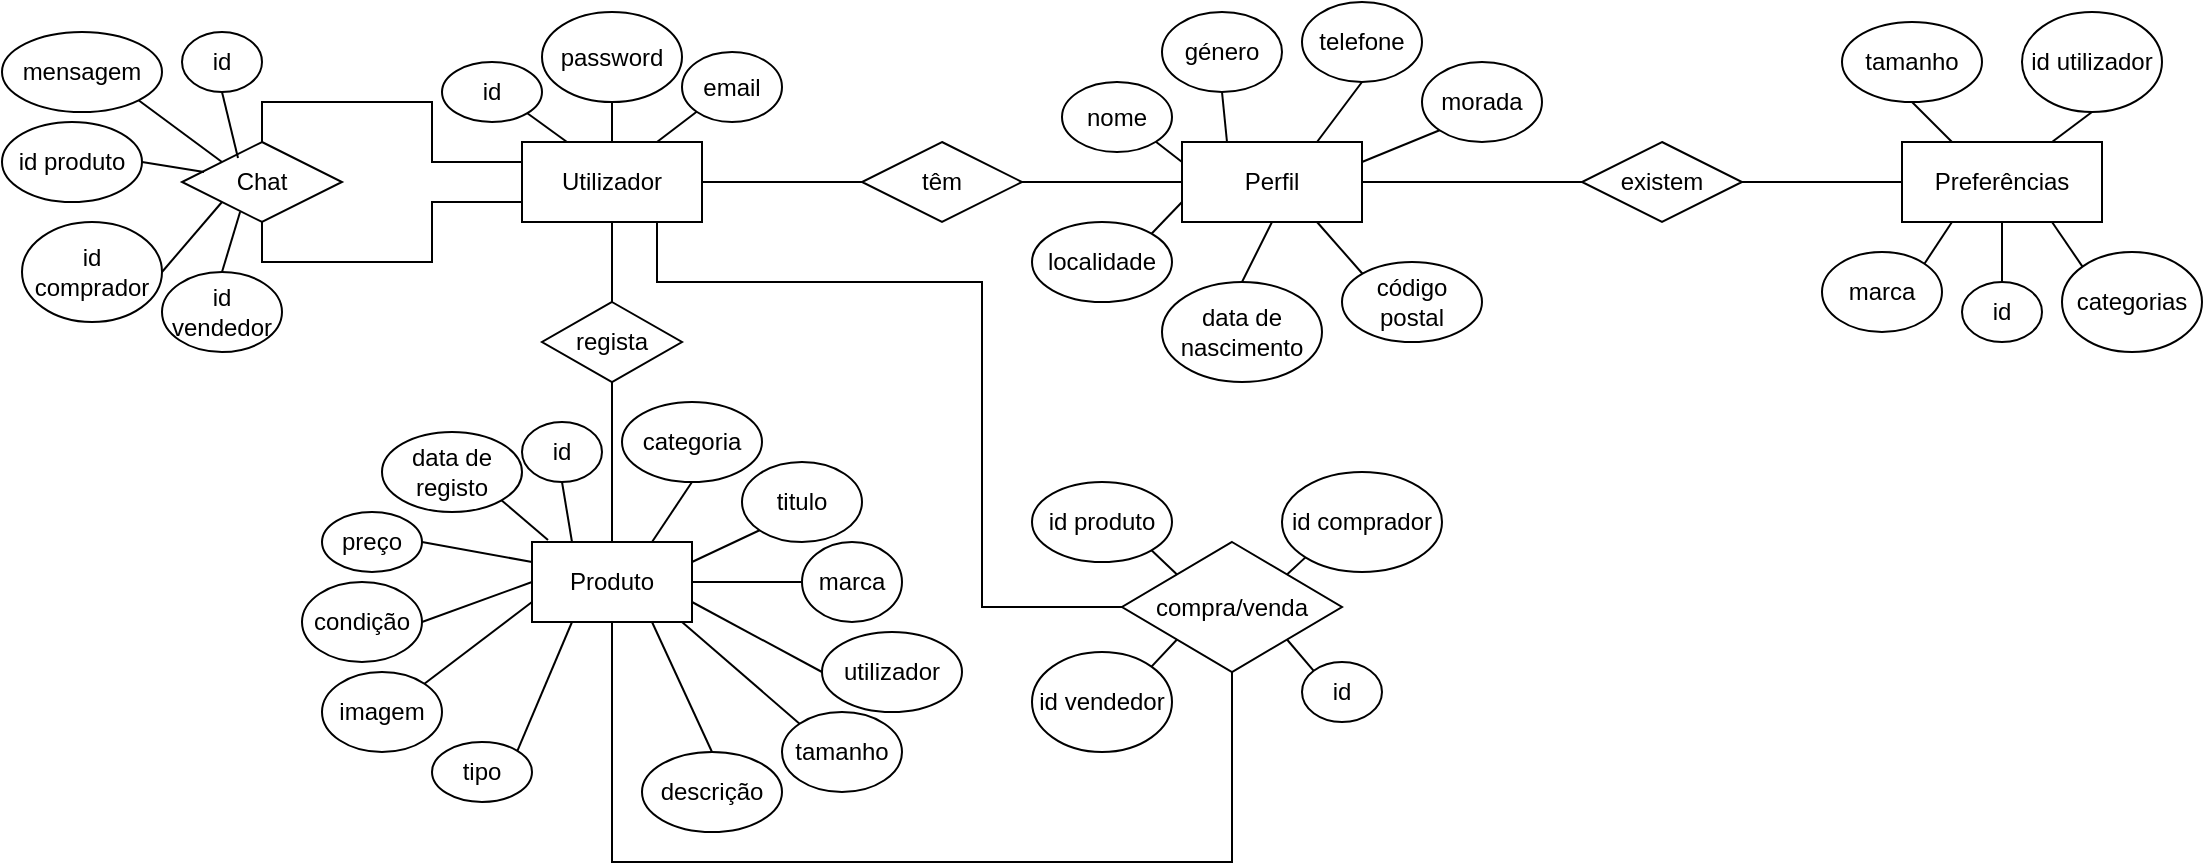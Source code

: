 <mxfile version="20.5.1" type="device"><diagram id="Ak389r3zQy-dvjNtyIXb" name="Page-1"><mxGraphModel dx="910" dy="471" grid="1" gridSize="10" guides="1" tooltips="1" connect="1" arrows="1" fold="1" page="1" pageScale="1" pageWidth="827" pageHeight="1169" math="0" shadow="0"><root><mxCell id="0"/><mxCell id="1" parent="0"/><mxCell id="V1eNRvJfQalxOvNnDsc1-13" style="edgeStyle=none;rounded=0;orthogonalLoop=1;jettySize=auto;html=1;exitX=1;exitY=0.5;exitDx=0;exitDy=0;entryX=0;entryY=0.5;entryDx=0;entryDy=0;endArrow=none;endFill=0;" edge="1" parent="1" source="V1eNRvJfQalxOvNnDsc1-1" target="V1eNRvJfQalxOvNnDsc1-12"><mxGeometry relative="1" as="geometry"/></mxCell><mxCell id="V1eNRvJfQalxOvNnDsc1-51" style="edgeStyle=none;rounded=0;orthogonalLoop=1;jettySize=auto;html=1;exitX=0.5;exitY=1;exitDx=0;exitDy=0;entryX=0.5;entryY=0;entryDx=0;entryDy=0;endArrow=none;endFill=0;" edge="1" parent="1" source="V1eNRvJfQalxOvNnDsc1-1" target="V1eNRvJfQalxOvNnDsc1-50"><mxGeometry relative="1" as="geometry"/></mxCell><mxCell id="V1eNRvJfQalxOvNnDsc1-98" style="edgeStyle=orthogonalEdgeStyle;rounded=0;orthogonalLoop=1;jettySize=auto;html=1;exitX=0.75;exitY=1;exitDx=0;exitDy=0;entryX=0;entryY=0.5;entryDx=0;entryDy=0;endArrow=none;endFill=0;" edge="1" parent="1" source="V1eNRvJfQalxOvNnDsc1-1" target="V1eNRvJfQalxOvNnDsc1-97"><mxGeometry relative="1" as="geometry"><Array as="points"><mxPoint x="418" y="340"/><mxPoint x="580" y="340"/><mxPoint x="580" y="503"/></Array></mxGeometry></mxCell><mxCell id="V1eNRvJfQalxOvNnDsc1-1" value="Utilizador" style="rounded=0;whiteSpace=wrap;html=1;" vertex="1" parent="1"><mxGeometry x="350" y="270" width="90" height="40" as="geometry"/></mxCell><mxCell id="V1eNRvJfQalxOvNnDsc1-49" style="edgeStyle=none;rounded=0;orthogonalLoop=1;jettySize=auto;html=1;exitX=0;exitY=1;exitDx=0;exitDy=0;entryX=0.75;entryY=0;entryDx=0;entryDy=0;endArrow=none;endFill=0;" edge="1" parent="1" source="V1eNRvJfQalxOvNnDsc1-2" target="V1eNRvJfQalxOvNnDsc1-1"><mxGeometry relative="1" as="geometry"/></mxCell><mxCell id="V1eNRvJfQalxOvNnDsc1-2" value="email" style="ellipse;whiteSpace=wrap;html=1;" vertex="1" parent="1"><mxGeometry x="430" y="225" width="50" height="35" as="geometry"/></mxCell><mxCell id="V1eNRvJfQalxOvNnDsc1-47" style="edgeStyle=none;rounded=0;orthogonalLoop=1;jettySize=auto;html=1;exitX=0.5;exitY=1;exitDx=0;exitDy=0;entryX=0.5;entryY=0;entryDx=0;entryDy=0;endArrow=none;endFill=0;" edge="1" parent="1" source="V1eNRvJfQalxOvNnDsc1-3" target="V1eNRvJfQalxOvNnDsc1-1"><mxGeometry relative="1" as="geometry"/></mxCell><mxCell id="V1eNRvJfQalxOvNnDsc1-3" value="password" style="ellipse;whiteSpace=wrap;html=1;" vertex="1" parent="1"><mxGeometry x="360" y="205" width="70" height="45" as="geometry"/></mxCell><mxCell id="V1eNRvJfQalxOvNnDsc1-15" style="edgeStyle=none;rounded=0;orthogonalLoop=1;jettySize=auto;html=1;exitX=1;exitY=0.5;exitDx=0;exitDy=0;entryX=0;entryY=0.5;entryDx=0;entryDy=0;endArrow=none;endFill=0;" edge="1" parent="1" source="V1eNRvJfQalxOvNnDsc1-12" target="V1eNRvJfQalxOvNnDsc1-14"><mxGeometry relative="1" as="geometry"/></mxCell><mxCell id="V1eNRvJfQalxOvNnDsc1-12" value="têm" style="rhombus;whiteSpace=wrap;html=1;" vertex="1" parent="1"><mxGeometry x="520" y="270" width="80" height="40" as="geometry"/></mxCell><mxCell id="V1eNRvJfQalxOvNnDsc1-14" value="Perfil" style="rounded=0;whiteSpace=wrap;html=1;" vertex="1" parent="1"><mxGeometry x="680" y="270" width="90" height="40" as="geometry"/></mxCell><mxCell id="V1eNRvJfQalxOvNnDsc1-23" style="edgeStyle=none;rounded=0;orthogonalLoop=1;jettySize=auto;html=1;exitX=1;exitY=1;exitDx=0;exitDy=0;entryX=0;entryY=0.25;entryDx=0;entryDy=0;endArrow=none;endFill=0;" edge="1" parent="1" source="V1eNRvJfQalxOvNnDsc1-16" target="V1eNRvJfQalxOvNnDsc1-14"><mxGeometry relative="1" as="geometry"/></mxCell><mxCell id="V1eNRvJfQalxOvNnDsc1-16" value="nome" style="ellipse;whiteSpace=wrap;html=1;" vertex="1" parent="1"><mxGeometry x="620" y="240" width="55" height="35" as="geometry"/></mxCell><mxCell id="V1eNRvJfQalxOvNnDsc1-28" style="edgeStyle=none;rounded=0;orthogonalLoop=1;jettySize=auto;html=1;exitX=0.5;exitY=0;exitDx=0;exitDy=0;entryX=0.5;entryY=1;entryDx=0;entryDy=0;endArrow=none;endFill=0;" edge="1" parent="1" source="V1eNRvJfQalxOvNnDsc1-17" target="V1eNRvJfQalxOvNnDsc1-14"><mxGeometry relative="1" as="geometry"/></mxCell><mxCell id="V1eNRvJfQalxOvNnDsc1-17" value="data de nascimento" style="ellipse;whiteSpace=wrap;html=1;" vertex="1" parent="1"><mxGeometry x="670" y="340" width="80" height="50" as="geometry"/></mxCell><mxCell id="V1eNRvJfQalxOvNnDsc1-24" style="edgeStyle=none;rounded=0;orthogonalLoop=1;jettySize=auto;html=1;exitX=0.5;exitY=1;exitDx=0;exitDy=0;entryX=0.25;entryY=0;entryDx=0;entryDy=0;endArrow=none;endFill=0;" edge="1" parent="1" source="V1eNRvJfQalxOvNnDsc1-18" target="V1eNRvJfQalxOvNnDsc1-14"><mxGeometry relative="1" as="geometry"/></mxCell><mxCell id="V1eNRvJfQalxOvNnDsc1-18" value="género" style="ellipse;whiteSpace=wrap;html=1;" vertex="1" parent="1"><mxGeometry x="670" y="205" width="60" height="40" as="geometry"/></mxCell><mxCell id="V1eNRvJfQalxOvNnDsc1-26" style="edgeStyle=none;rounded=0;orthogonalLoop=1;jettySize=auto;html=1;exitX=0;exitY=1;exitDx=0;exitDy=0;entryX=1;entryY=0.25;entryDx=0;entryDy=0;endArrow=none;endFill=0;" edge="1" parent="1" source="V1eNRvJfQalxOvNnDsc1-19" target="V1eNRvJfQalxOvNnDsc1-14"><mxGeometry relative="1" as="geometry"/></mxCell><mxCell id="V1eNRvJfQalxOvNnDsc1-19" value="morada" style="ellipse;whiteSpace=wrap;html=1;" vertex="1" parent="1"><mxGeometry x="800" y="230" width="60" height="40" as="geometry"/></mxCell><mxCell id="V1eNRvJfQalxOvNnDsc1-27" style="edgeStyle=none;rounded=0;orthogonalLoop=1;jettySize=auto;html=1;exitX=1;exitY=0;exitDx=0;exitDy=0;entryX=0;entryY=0.75;entryDx=0;entryDy=0;endArrow=none;endFill=0;" edge="1" parent="1" source="V1eNRvJfQalxOvNnDsc1-20" target="V1eNRvJfQalxOvNnDsc1-14"><mxGeometry relative="1" as="geometry"/></mxCell><mxCell id="V1eNRvJfQalxOvNnDsc1-20" value="localidade" style="ellipse;whiteSpace=wrap;html=1;" vertex="1" parent="1"><mxGeometry x="605" y="310" width="70" height="40" as="geometry"/></mxCell><mxCell id="V1eNRvJfQalxOvNnDsc1-29" style="edgeStyle=none;rounded=0;orthogonalLoop=1;jettySize=auto;html=1;exitX=0;exitY=0;exitDx=0;exitDy=0;entryX=0.75;entryY=1;entryDx=0;entryDy=0;endArrow=none;endFill=0;" edge="1" parent="1" source="V1eNRvJfQalxOvNnDsc1-21" target="V1eNRvJfQalxOvNnDsc1-14"><mxGeometry relative="1" as="geometry"/></mxCell><mxCell id="V1eNRvJfQalxOvNnDsc1-21" value="código postal" style="ellipse;whiteSpace=wrap;html=1;" vertex="1" parent="1"><mxGeometry x="760" y="330" width="70" height="40" as="geometry"/></mxCell><mxCell id="V1eNRvJfQalxOvNnDsc1-25" style="edgeStyle=none;rounded=0;orthogonalLoop=1;jettySize=auto;html=1;exitX=0.5;exitY=1;exitDx=0;exitDy=0;entryX=0.75;entryY=0;entryDx=0;entryDy=0;endArrow=none;endFill=0;" edge="1" parent="1" source="V1eNRvJfQalxOvNnDsc1-22" target="V1eNRvJfQalxOvNnDsc1-14"><mxGeometry relative="1" as="geometry"/></mxCell><mxCell id="V1eNRvJfQalxOvNnDsc1-22" value="telefone" style="ellipse;whiteSpace=wrap;html=1;" vertex="1" parent="1"><mxGeometry x="740" y="200" width="60" height="40" as="geometry"/></mxCell><mxCell id="V1eNRvJfQalxOvNnDsc1-31" style="edgeStyle=none;rounded=0;orthogonalLoop=1;jettySize=auto;html=1;exitX=0;exitY=0.5;exitDx=0;exitDy=0;entryX=1;entryY=0.5;entryDx=0;entryDy=0;endArrow=none;endFill=0;" edge="1" parent="1" source="V1eNRvJfQalxOvNnDsc1-30" target="V1eNRvJfQalxOvNnDsc1-14"><mxGeometry relative="1" as="geometry"/></mxCell><mxCell id="V1eNRvJfQalxOvNnDsc1-45" style="edgeStyle=none;rounded=0;orthogonalLoop=1;jettySize=auto;html=1;exitX=1;exitY=0.5;exitDx=0;exitDy=0;entryX=0;entryY=0.5;entryDx=0;entryDy=0;endArrow=none;endFill=0;" edge="1" parent="1" source="V1eNRvJfQalxOvNnDsc1-30" target="V1eNRvJfQalxOvNnDsc1-32"><mxGeometry relative="1" as="geometry"/></mxCell><mxCell id="V1eNRvJfQalxOvNnDsc1-30" value="existem" style="rhombus;whiteSpace=wrap;html=1;" vertex="1" parent="1"><mxGeometry x="880" y="270" width="80" height="40" as="geometry"/></mxCell><mxCell id="V1eNRvJfQalxOvNnDsc1-32" value="Preferências" style="rounded=0;whiteSpace=wrap;html=1;" vertex="1" parent="1"><mxGeometry x="1040" y="270" width="100" height="40" as="geometry"/></mxCell><mxCell id="V1eNRvJfQalxOvNnDsc1-43" style="edgeStyle=none;rounded=0;orthogonalLoop=1;jettySize=auto;html=1;exitX=0.5;exitY=0;exitDx=0;exitDy=0;entryX=0.5;entryY=1;entryDx=0;entryDy=0;endArrow=none;endFill=0;" edge="1" parent="1" source="V1eNRvJfQalxOvNnDsc1-33" target="V1eNRvJfQalxOvNnDsc1-32"><mxGeometry relative="1" as="geometry"/></mxCell><mxCell id="V1eNRvJfQalxOvNnDsc1-33" value="id" style="ellipse;whiteSpace=wrap;html=1;" vertex="1" parent="1"><mxGeometry x="1070" y="340" width="40" height="30" as="geometry"/></mxCell><mxCell id="V1eNRvJfQalxOvNnDsc1-41" style="edgeStyle=none;rounded=0;orthogonalLoop=1;jettySize=auto;html=1;exitX=0.5;exitY=1;exitDx=0;exitDy=0;entryX=0.75;entryY=0;entryDx=0;entryDy=0;endArrow=none;endFill=0;" edge="1" parent="1" source="V1eNRvJfQalxOvNnDsc1-34" target="V1eNRvJfQalxOvNnDsc1-32"><mxGeometry relative="1" as="geometry"/></mxCell><mxCell id="V1eNRvJfQalxOvNnDsc1-34" value="id utilizador" style="ellipse;whiteSpace=wrap;html=1;" vertex="1" parent="1"><mxGeometry x="1100" y="205" width="70" height="50" as="geometry"/></mxCell><mxCell id="V1eNRvJfQalxOvNnDsc1-48" style="edgeStyle=none;rounded=0;orthogonalLoop=1;jettySize=auto;html=1;exitX=1;exitY=1;exitDx=0;exitDy=0;entryX=0.25;entryY=0;entryDx=0;entryDy=0;endArrow=none;endFill=0;" edge="1" parent="1" source="V1eNRvJfQalxOvNnDsc1-35" target="V1eNRvJfQalxOvNnDsc1-1"><mxGeometry relative="1" as="geometry"/></mxCell><mxCell id="V1eNRvJfQalxOvNnDsc1-35" value="id" style="ellipse;whiteSpace=wrap;html=1;" vertex="1" parent="1"><mxGeometry x="310" y="230" width="50" height="30" as="geometry"/></mxCell><mxCell id="V1eNRvJfQalxOvNnDsc1-44" style="edgeStyle=none;rounded=0;orthogonalLoop=1;jettySize=auto;html=1;exitX=0;exitY=0;exitDx=0;exitDy=0;entryX=0.75;entryY=1;entryDx=0;entryDy=0;endArrow=none;endFill=0;" edge="1" parent="1" source="V1eNRvJfQalxOvNnDsc1-37" target="V1eNRvJfQalxOvNnDsc1-32"><mxGeometry relative="1" as="geometry"/></mxCell><mxCell id="V1eNRvJfQalxOvNnDsc1-37" value="categorias" style="ellipse;whiteSpace=wrap;html=1;" vertex="1" parent="1"><mxGeometry x="1120" y="325" width="70" height="50" as="geometry"/></mxCell><mxCell id="V1eNRvJfQalxOvNnDsc1-40" style="edgeStyle=none;rounded=0;orthogonalLoop=1;jettySize=auto;html=1;exitX=0.5;exitY=1;exitDx=0;exitDy=0;entryX=0.25;entryY=0;entryDx=0;entryDy=0;endArrow=none;endFill=0;" edge="1" parent="1" source="V1eNRvJfQalxOvNnDsc1-38" target="V1eNRvJfQalxOvNnDsc1-32"><mxGeometry relative="1" as="geometry"/></mxCell><mxCell id="V1eNRvJfQalxOvNnDsc1-38" value="tamanho" style="ellipse;whiteSpace=wrap;html=1;" vertex="1" parent="1"><mxGeometry x="1010" y="210" width="70" height="40" as="geometry"/></mxCell><mxCell id="V1eNRvJfQalxOvNnDsc1-42" style="edgeStyle=none;rounded=0;orthogonalLoop=1;jettySize=auto;html=1;exitX=1;exitY=0;exitDx=0;exitDy=0;entryX=0.25;entryY=1;entryDx=0;entryDy=0;endArrow=none;endFill=0;" edge="1" parent="1" source="V1eNRvJfQalxOvNnDsc1-39" target="V1eNRvJfQalxOvNnDsc1-32"><mxGeometry relative="1" as="geometry"/></mxCell><mxCell id="V1eNRvJfQalxOvNnDsc1-39" value="marca" style="ellipse;whiteSpace=wrap;html=1;" vertex="1" parent="1"><mxGeometry x="1000" y="325" width="60" height="40" as="geometry"/></mxCell><mxCell id="V1eNRvJfQalxOvNnDsc1-53" style="edgeStyle=none;rounded=0;orthogonalLoop=1;jettySize=auto;html=1;exitX=0.5;exitY=1;exitDx=0;exitDy=0;entryX=0.5;entryY=0;entryDx=0;entryDy=0;endArrow=none;endFill=0;" edge="1" parent="1" source="V1eNRvJfQalxOvNnDsc1-50" target="V1eNRvJfQalxOvNnDsc1-52"><mxGeometry relative="1" as="geometry"/></mxCell><mxCell id="V1eNRvJfQalxOvNnDsc1-50" value="regista" style="rhombus;whiteSpace=wrap;html=1;" vertex="1" parent="1"><mxGeometry x="360" y="350" width="70" height="40" as="geometry"/></mxCell><mxCell id="V1eNRvJfQalxOvNnDsc1-52" value="Produto" style="rounded=0;whiteSpace=wrap;html=1;" vertex="1" parent="1"><mxGeometry x="355" y="470" width="80" height="40" as="geometry"/></mxCell><mxCell id="V1eNRvJfQalxOvNnDsc1-66" style="edgeStyle=none;rounded=0;orthogonalLoop=1;jettySize=auto;html=1;exitX=0.5;exitY=1;exitDx=0;exitDy=0;entryX=0.25;entryY=0;entryDx=0;entryDy=0;endArrow=none;endFill=0;" edge="1" parent="1" source="V1eNRvJfQalxOvNnDsc1-54" target="V1eNRvJfQalxOvNnDsc1-52"><mxGeometry relative="1" as="geometry"/></mxCell><mxCell id="V1eNRvJfQalxOvNnDsc1-54" value="id" style="ellipse;whiteSpace=wrap;html=1;" vertex="1" parent="1"><mxGeometry x="350" y="410" width="40" height="30" as="geometry"/></mxCell><mxCell id="V1eNRvJfQalxOvNnDsc1-116" style="edgeStyle=none;rounded=0;orthogonalLoop=1;jettySize=auto;html=1;exitX=0;exitY=0.5;exitDx=0;exitDy=0;entryX=1;entryY=0.75;entryDx=0;entryDy=0;endArrow=none;endFill=0;" edge="1" parent="1" source="V1eNRvJfQalxOvNnDsc1-55" target="V1eNRvJfQalxOvNnDsc1-52"><mxGeometry relative="1" as="geometry"/></mxCell><mxCell id="V1eNRvJfQalxOvNnDsc1-55" value="utilizador" style="ellipse;whiteSpace=wrap;html=1;" vertex="1" parent="1"><mxGeometry x="500" y="515" width="70" height="40" as="geometry"/></mxCell><mxCell id="V1eNRvJfQalxOvNnDsc1-114" style="edgeStyle=none;rounded=0;orthogonalLoop=1;jettySize=auto;html=1;exitX=0;exitY=1;exitDx=0;exitDy=0;entryX=1;entryY=0.25;entryDx=0;entryDy=0;endArrow=none;endFill=0;" edge="1" parent="1" source="V1eNRvJfQalxOvNnDsc1-56" target="V1eNRvJfQalxOvNnDsc1-52"><mxGeometry relative="1" as="geometry"/></mxCell><mxCell id="V1eNRvJfQalxOvNnDsc1-56" value="titulo" style="ellipse;whiteSpace=wrap;html=1;" vertex="1" parent="1"><mxGeometry x="460" y="430" width="60" height="40" as="geometry"/></mxCell><mxCell id="V1eNRvJfQalxOvNnDsc1-118" style="edgeStyle=none;rounded=0;orthogonalLoop=1;jettySize=auto;html=1;exitX=0.5;exitY=0;exitDx=0;exitDy=0;entryX=0.75;entryY=1;entryDx=0;entryDy=0;endArrow=none;endFill=0;" edge="1" parent="1" source="V1eNRvJfQalxOvNnDsc1-57" target="V1eNRvJfQalxOvNnDsc1-52"><mxGeometry relative="1" as="geometry"/></mxCell><mxCell id="V1eNRvJfQalxOvNnDsc1-57" value="descrição" style="ellipse;whiteSpace=wrap;html=1;" vertex="1" parent="1"><mxGeometry x="410" y="575" width="70" height="40" as="geometry"/></mxCell><mxCell id="V1eNRvJfQalxOvNnDsc1-113" style="edgeStyle=none;rounded=0;orthogonalLoop=1;jettySize=auto;html=1;exitX=0.5;exitY=1;exitDx=0;exitDy=0;entryX=0.75;entryY=0;entryDx=0;entryDy=0;endArrow=none;endFill=0;" edge="1" parent="1" source="V1eNRvJfQalxOvNnDsc1-58" target="V1eNRvJfQalxOvNnDsc1-52"><mxGeometry relative="1" as="geometry"/></mxCell><mxCell id="V1eNRvJfQalxOvNnDsc1-58" value="categoria" style="ellipse;whiteSpace=wrap;html=1;" vertex="1" parent="1"><mxGeometry x="400" y="400" width="70" height="40" as="geometry"/></mxCell><mxCell id="V1eNRvJfQalxOvNnDsc1-72" style="edgeStyle=none;rounded=0;orthogonalLoop=1;jettySize=auto;html=1;exitX=1;exitY=0;exitDx=0;exitDy=0;entryX=0.25;entryY=1;entryDx=0;entryDy=0;endArrow=none;endFill=0;" edge="1" parent="1" source="V1eNRvJfQalxOvNnDsc1-59" target="V1eNRvJfQalxOvNnDsc1-52"><mxGeometry relative="1" as="geometry"/></mxCell><mxCell id="V1eNRvJfQalxOvNnDsc1-59" value="tipo" style="ellipse;whiteSpace=wrap;html=1;" vertex="1" parent="1"><mxGeometry x="305" y="570" width="50" height="30" as="geometry"/></mxCell><mxCell id="V1eNRvJfQalxOvNnDsc1-117" style="edgeStyle=none;rounded=0;orthogonalLoop=1;jettySize=auto;html=1;exitX=0;exitY=0;exitDx=0;exitDy=0;endArrow=none;endFill=0;" edge="1" parent="1" source="V1eNRvJfQalxOvNnDsc1-60"><mxGeometry relative="1" as="geometry"><mxPoint x="430" y="510" as="targetPoint"/></mxGeometry></mxCell><mxCell id="V1eNRvJfQalxOvNnDsc1-60" value="tamanho" style="ellipse;whiteSpace=wrap;html=1;" vertex="1" parent="1"><mxGeometry x="480" y="555" width="60" height="40" as="geometry"/></mxCell><mxCell id="V1eNRvJfQalxOvNnDsc1-115" style="edgeStyle=none;rounded=0;orthogonalLoop=1;jettySize=auto;html=1;exitX=0;exitY=0.5;exitDx=0;exitDy=0;entryX=1;entryY=0.5;entryDx=0;entryDy=0;endArrow=none;endFill=0;" edge="1" parent="1" source="V1eNRvJfQalxOvNnDsc1-61" target="V1eNRvJfQalxOvNnDsc1-52"><mxGeometry relative="1" as="geometry"/></mxCell><mxCell id="V1eNRvJfQalxOvNnDsc1-61" value="marca" style="ellipse;whiteSpace=wrap;html=1;" vertex="1" parent="1"><mxGeometry x="490" y="470" width="50" height="40" as="geometry"/></mxCell><mxCell id="V1eNRvJfQalxOvNnDsc1-67" style="edgeStyle=none;rounded=0;orthogonalLoop=1;jettySize=auto;html=1;exitX=1;exitY=1;exitDx=0;exitDy=0;entryX=0.1;entryY=-0.025;entryDx=0;entryDy=0;endArrow=none;endFill=0;entryPerimeter=0;" edge="1" parent="1" source="V1eNRvJfQalxOvNnDsc1-62" target="V1eNRvJfQalxOvNnDsc1-52"><mxGeometry relative="1" as="geometry"/></mxCell><mxCell id="V1eNRvJfQalxOvNnDsc1-62" value="data de registo" style="ellipse;whiteSpace=wrap;html=1;" vertex="1" parent="1"><mxGeometry x="280" y="415" width="70" height="40" as="geometry"/></mxCell><mxCell id="V1eNRvJfQalxOvNnDsc1-70" style="edgeStyle=none;rounded=0;orthogonalLoop=1;jettySize=auto;html=1;exitX=1;exitY=0.5;exitDx=0;exitDy=0;entryX=0;entryY=0.5;entryDx=0;entryDy=0;endArrow=none;endFill=0;" edge="1" parent="1" source="V1eNRvJfQalxOvNnDsc1-63" target="V1eNRvJfQalxOvNnDsc1-52"><mxGeometry relative="1" as="geometry"/></mxCell><mxCell id="V1eNRvJfQalxOvNnDsc1-63" value="condição" style="ellipse;whiteSpace=wrap;html=1;" vertex="1" parent="1"><mxGeometry x="240" y="490" width="60" height="40" as="geometry"/></mxCell><mxCell id="V1eNRvJfQalxOvNnDsc1-69" style="edgeStyle=none;rounded=0;orthogonalLoop=1;jettySize=auto;html=1;exitX=1;exitY=0.5;exitDx=0;exitDy=0;entryX=0;entryY=0.25;entryDx=0;entryDy=0;endArrow=none;endFill=0;" edge="1" parent="1" source="V1eNRvJfQalxOvNnDsc1-64" target="V1eNRvJfQalxOvNnDsc1-52"><mxGeometry relative="1" as="geometry"/></mxCell><mxCell id="V1eNRvJfQalxOvNnDsc1-64" value="preço" style="ellipse;whiteSpace=wrap;html=1;" vertex="1" parent="1"><mxGeometry x="250" y="455" width="50" height="30" as="geometry"/></mxCell><mxCell id="V1eNRvJfQalxOvNnDsc1-71" style="edgeStyle=none;rounded=0;orthogonalLoop=1;jettySize=auto;html=1;exitX=1;exitY=0;exitDx=0;exitDy=0;entryX=0;entryY=0.75;entryDx=0;entryDy=0;endArrow=none;endFill=0;" edge="1" parent="1" source="V1eNRvJfQalxOvNnDsc1-65" target="V1eNRvJfQalxOvNnDsc1-52"><mxGeometry relative="1" as="geometry"/></mxCell><mxCell id="V1eNRvJfQalxOvNnDsc1-65" value="imagem" style="ellipse;whiteSpace=wrap;html=1;" vertex="1" parent="1"><mxGeometry x="250" y="535" width="60" height="40" as="geometry"/></mxCell><mxCell id="V1eNRvJfQalxOvNnDsc1-83" style="edgeStyle=orthogonalEdgeStyle;rounded=0;orthogonalLoop=1;jettySize=auto;html=1;exitX=0.5;exitY=1;exitDx=0;exitDy=0;entryX=0;entryY=0.75;entryDx=0;entryDy=0;endArrow=none;endFill=0;" edge="1" parent="1" source="V1eNRvJfQalxOvNnDsc1-79" target="V1eNRvJfQalxOvNnDsc1-1"><mxGeometry relative="1" as="geometry"/></mxCell><mxCell id="V1eNRvJfQalxOvNnDsc1-84" style="edgeStyle=orthogonalEdgeStyle;rounded=0;orthogonalLoop=1;jettySize=auto;html=1;exitX=0.5;exitY=0;exitDx=0;exitDy=0;entryX=0;entryY=0.25;entryDx=0;entryDy=0;endArrow=none;endFill=0;" edge="1" parent="1" source="V1eNRvJfQalxOvNnDsc1-79" target="V1eNRvJfQalxOvNnDsc1-1"><mxGeometry relative="1" as="geometry"/></mxCell><mxCell id="V1eNRvJfQalxOvNnDsc1-79" value="Chat" style="rhombus;whiteSpace=wrap;html=1;" vertex="1" parent="1"><mxGeometry x="180" y="270" width="80" height="40" as="geometry"/></mxCell><mxCell id="V1eNRvJfQalxOvNnDsc1-95" style="edgeStyle=none;rounded=0;orthogonalLoop=1;jettySize=auto;html=1;exitX=0.5;exitY=1;exitDx=0;exitDy=0;entryX=0.35;entryY=0.2;entryDx=0;entryDy=0;entryPerimeter=0;endArrow=none;endFill=0;" edge="1" parent="1" source="V1eNRvJfQalxOvNnDsc1-85" target="V1eNRvJfQalxOvNnDsc1-79"><mxGeometry relative="1" as="geometry"/></mxCell><mxCell id="V1eNRvJfQalxOvNnDsc1-85" value="id" style="ellipse;whiteSpace=wrap;html=1;" vertex="1" parent="1"><mxGeometry x="180" y="215" width="40" height="30" as="geometry"/></mxCell><mxCell id="V1eNRvJfQalxOvNnDsc1-92" style="edgeStyle=none;rounded=0;orthogonalLoop=1;jettySize=auto;html=1;exitX=0.5;exitY=0;exitDx=0;exitDy=0;entryX=0.363;entryY=0.875;entryDx=0;entryDy=0;entryPerimeter=0;endArrow=none;endFill=0;" edge="1" parent="1" source="V1eNRvJfQalxOvNnDsc1-86" target="V1eNRvJfQalxOvNnDsc1-79"><mxGeometry relative="1" as="geometry"/></mxCell><mxCell id="V1eNRvJfQalxOvNnDsc1-86" value="id vendedor" style="ellipse;whiteSpace=wrap;html=1;" vertex="1" parent="1"><mxGeometry x="170" y="335" width="60" height="40" as="geometry"/></mxCell><mxCell id="V1eNRvJfQalxOvNnDsc1-91" style="edgeStyle=none;rounded=0;orthogonalLoop=1;jettySize=auto;html=1;exitX=1;exitY=0.5;exitDx=0;exitDy=0;entryX=0;entryY=1;entryDx=0;entryDy=0;endArrow=none;endFill=0;" edge="1" parent="1" source="V1eNRvJfQalxOvNnDsc1-87" target="V1eNRvJfQalxOvNnDsc1-79"><mxGeometry relative="1" as="geometry"/></mxCell><mxCell id="V1eNRvJfQalxOvNnDsc1-87" value="id comprador" style="ellipse;whiteSpace=wrap;html=1;" vertex="1" parent="1"><mxGeometry x="100" y="310" width="70" height="50" as="geometry"/></mxCell><mxCell id="V1eNRvJfQalxOvNnDsc1-90" style="edgeStyle=none;rounded=0;orthogonalLoop=1;jettySize=auto;html=1;exitX=1;exitY=0.5;exitDx=0;exitDy=0;entryX=0.138;entryY=0.375;entryDx=0;entryDy=0;entryPerimeter=0;endArrow=none;endFill=0;" edge="1" parent="1" source="V1eNRvJfQalxOvNnDsc1-88" target="V1eNRvJfQalxOvNnDsc1-79"><mxGeometry relative="1" as="geometry"/></mxCell><mxCell id="V1eNRvJfQalxOvNnDsc1-88" value="id produto" style="ellipse;whiteSpace=wrap;html=1;" vertex="1" parent="1"><mxGeometry x="90" y="260" width="70" height="40" as="geometry"/></mxCell><mxCell id="V1eNRvJfQalxOvNnDsc1-96" style="edgeStyle=none;rounded=0;orthogonalLoop=1;jettySize=auto;html=1;exitX=1;exitY=1;exitDx=0;exitDy=0;entryX=0;entryY=0;entryDx=0;entryDy=0;endArrow=none;endFill=0;" edge="1" parent="1" source="V1eNRvJfQalxOvNnDsc1-93" target="V1eNRvJfQalxOvNnDsc1-79"><mxGeometry relative="1" as="geometry"/></mxCell><mxCell id="V1eNRvJfQalxOvNnDsc1-93" value="mensagem" style="ellipse;whiteSpace=wrap;html=1;" vertex="1" parent="1"><mxGeometry x="90" y="215" width="80" height="40" as="geometry"/></mxCell><mxCell id="V1eNRvJfQalxOvNnDsc1-119" style="edgeStyle=orthogonalEdgeStyle;rounded=0;orthogonalLoop=1;jettySize=auto;html=1;exitX=0.5;exitY=1;exitDx=0;exitDy=0;entryX=0.5;entryY=1;entryDx=0;entryDy=0;endArrow=none;endFill=0;" edge="1" parent="1" source="V1eNRvJfQalxOvNnDsc1-97" target="V1eNRvJfQalxOvNnDsc1-52"><mxGeometry relative="1" as="geometry"><Array as="points"><mxPoint x="705" y="630"/><mxPoint x="395" y="630"/></Array></mxGeometry></mxCell><mxCell id="V1eNRvJfQalxOvNnDsc1-97" value="compra/venda" style="rhombus;whiteSpace=wrap;html=1;" vertex="1" parent="1"><mxGeometry x="650" y="470" width="110" height="65" as="geometry"/></mxCell><mxCell id="V1eNRvJfQalxOvNnDsc1-110" style="edgeStyle=none;rounded=0;orthogonalLoop=1;jettySize=auto;html=1;exitX=1;exitY=1;exitDx=0;exitDy=0;entryX=0;entryY=0;entryDx=0;entryDy=0;endArrow=none;endFill=0;" edge="1" parent="1" source="V1eNRvJfQalxOvNnDsc1-99" target="V1eNRvJfQalxOvNnDsc1-97"><mxGeometry relative="1" as="geometry"/></mxCell><mxCell id="V1eNRvJfQalxOvNnDsc1-99" value="id produto" style="ellipse;whiteSpace=wrap;html=1;" vertex="1" parent="1"><mxGeometry x="605" y="440" width="70" height="40" as="geometry"/></mxCell><mxCell id="V1eNRvJfQalxOvNnDsc1-111" style="edgeStyle=none;rounded=0;orthogonalLoop=1;jettySize=auto;html=1;exitX=0;exitY=1;exitDx=0;exitDy=0;entryX=1;entryY=0;entryDx=0;entryDy=0;endArrow=none;endFill=0;" edge="1" parent="1" source="V1eNRvJfQalxOvNnDsc1-100" target="V1eNRvJfQalxOvNnDsc1-97"><mxGeometry relative="1" as="geometry"/></mxCell><mxCell id="V1eNRvJfQalxOvNnDsc1-100" value="id comprador" style="ellipse;whiteSpace=wrap;html=1;" vertex="1" parent="1"><mxGeometry x="730" y="435" width="80" height="50" as="geometry"/></mxCell><mxCell id="V1eNRvJfQalxOvNnDsc1-109" style="edgeStyle=none;rounded=0;orthogonalLoop=1;jettySize=auto;html=1;exitX=1;exitY=0;exitDx=0;exitDy=0;entryX=0;entryY=1;entryDx=0;entryDy=0;endArrow=none;endFill=0;" edge="1" parent="1" source="V1eNRvJfQalxOvNnDsc1-101" target="V1eNRvJfQalxOvNnDsc1-97"><mxGeometry relative="1" as="geometry"/></mxCell><mxCell id="V1eNRvJfQalxOvNnDsc1-101" value="id vendedor" style="ellipse;whiteSpace=wrap;html=1;" vertex="1" parent="1"><mxGeometry x="605" y="525" width="70" height="50" as="geometry"/></mxCell><mxCell id="V1eNRvJfQalxOvNnDsc1-112" style="edgeStyle=none;rounded=0;orthogonalLoop=1;jettySize=auto;html=1;exitX=0;exitY=0;exitDx=0;exitDy=0;entryX=1;entryY=1;entryDx=0;entryDy=0;endArrow=none;endFill=0;" edge="1" parent="1" source="V1eNRvJfQalxOvNnDsc1-102" target="V1eNRvJfQalxOvNnDsc1-97"><mxGeometry relative="1" as="geometry"/></mxCell><mxCell id="V1eNRvJfQalxOvNnDsc1-102" value="id" style="ellipse;whiteSpace=wrap;html=1;" vertex="1" parent="1"><mxGeometry x="740" y="530" width="40" height="30" as="geometry"/></mxCell></root></mxGraphModel></diagram></mxfile>